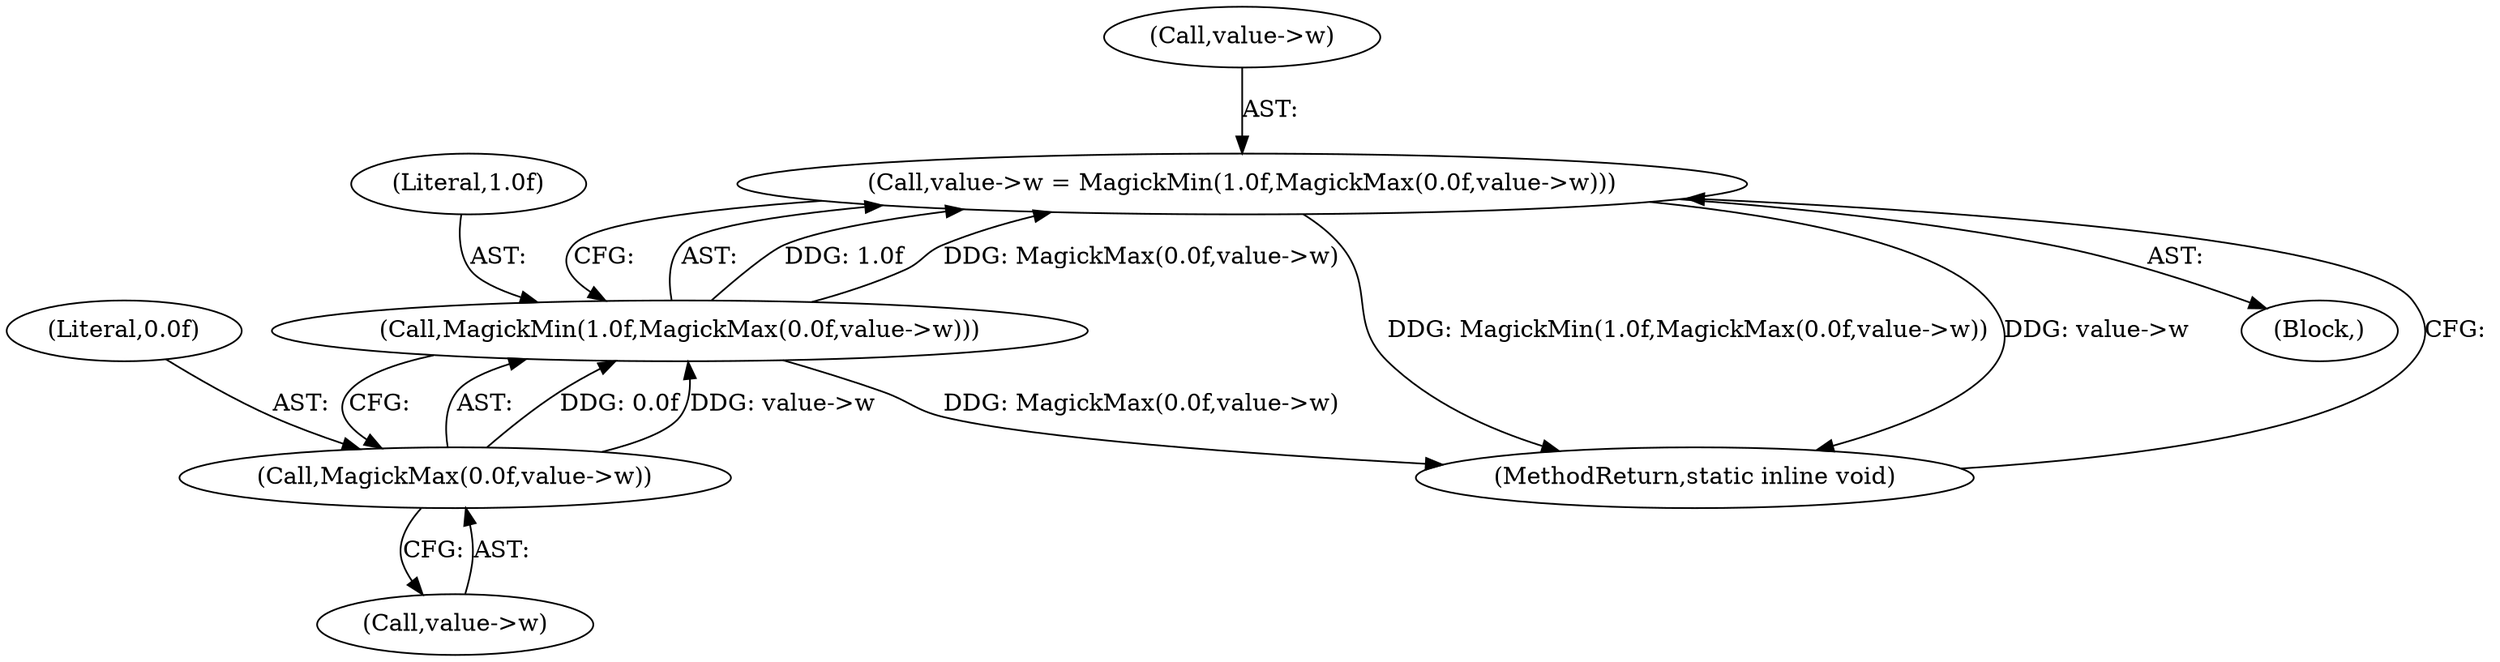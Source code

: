 digraph "0_ImageMagick_d7325bac173492b358417a0ad49fabad44447d52_7@pointer" {
"1000136" [label="(Call,value->w = MagickMin(1.0f,MagickMax(0.0f,value->w)))"];
"1000140" [label="(Call,MagickMin(1.0f,MagickMax(0.0f,value->w)))"];
"1000142" [label="(Call,MagickMax(0.0f,value->w))"];
"1000140" [label="(Call,MagickMin(1.0f,MagickMax(0.0f,value->w)))"];
"1000142" [label="(Call,MagickMax(0.0f,value->w))"];
"1000136" [label="(Call,value->w = MagickMin(1.0f,MagickMax(0.0f,value->w)))"];
"1000137" [label="(Call,value->w)"];
"1000141" [label="(Literal,1.0f)"];
"1000147" [label="(MethodReturn,static inline void)"];
"1000102" [label="(Block,)"];
"1000143" [label="(Literal,0.0f)"];
"1000144" [label="(Call,value->w)"];
"1000136" -> "1000102"  [label="AST: "];
"1000136" -> "1000140"  [label="CFG: "];
"1000137" -> "1000136"  [label="AST: "];
"1000140" -> "1000136"  [label="AST: "];
"1000147" -> "1000136"  [label="CFG: "];
"1000136" -> "1000147"  [label="DDG: MagickMin(1.0f,MagickMax(0.0f,value->w))"];
"1000136" -> "1000147"  [label="DDG: value->w"];
"1000140" -> "1000136"  [label="DDG: 1.0f"];
"1000140" -> "1000136"  [label="DDG: MagickMax(0.0f,value->w)"];
"1000140" -> "1000142"  [label="CFG: "];
"1000141" -> "1000140"  [label="AST: "];
"1000142" -> "1000140"  [label="AST: "];
"1000140" -> "1000147"  [label="DDG: MagickMax(0.0f,value->w)"];
"1000142" -> "1000140"  [label="DDG: 0.0f"];
"1000142" -> "1000140"  [label="DDG: value->w"];
"1000142" -> "1000144"  [label="CFG: "];
"1000143" -> "1000142"  [label="AST: "];
"1000144" -> "1000142"  [label="AST: "];
}
